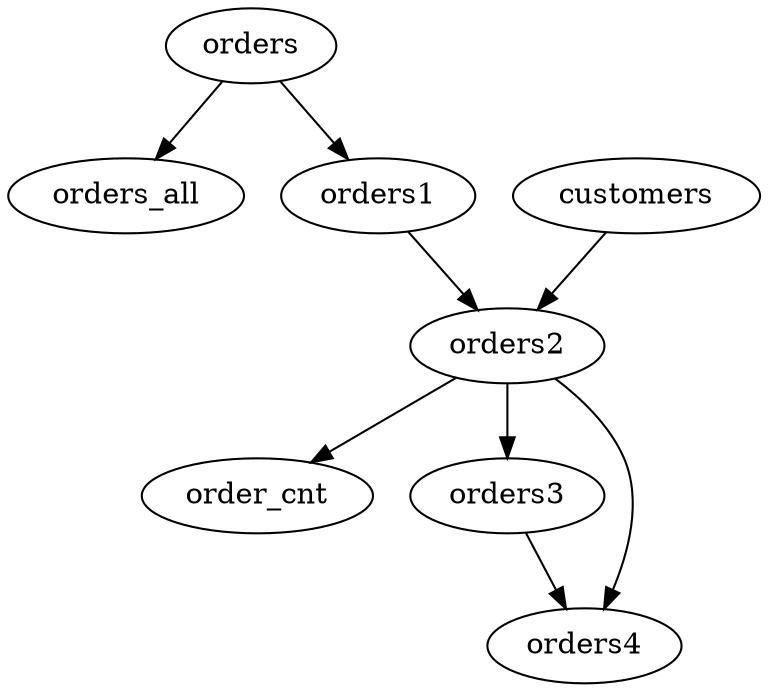 digraph {
	orders [label=orders]
	orders -> orders_all
	orders -> orders1
	orders1 [label=orders1]
	orders1 -> orders2
	customers [label=customers]
	customers -> orders2
	orders2 [label=orders2]
	orders2 -> order_cnt
	orders2 -> orders3
	orders2 -> orders4
	orders3 [label=orders3]
	orders3 -> orders4
}
